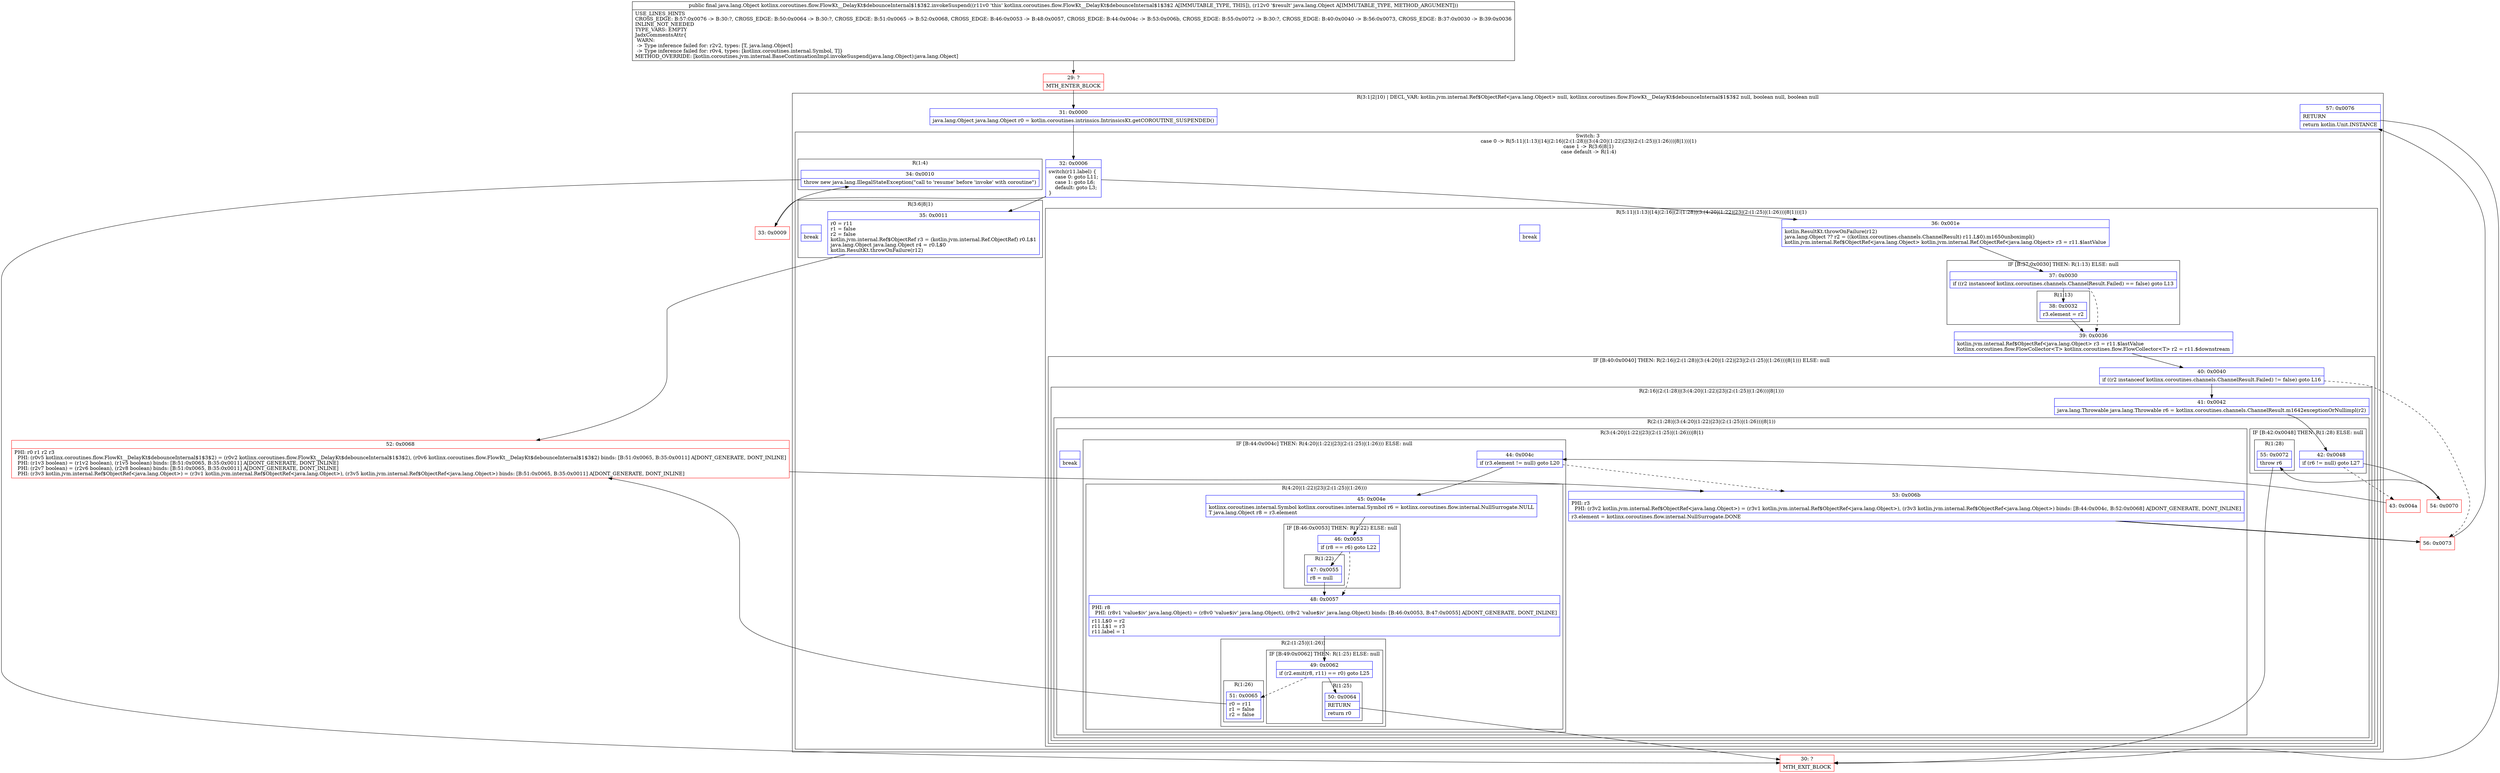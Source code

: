 digraph "CFG forkotlinx.coroutines.flow.FlowKt__DelayKt$debounceInternal$1$3$2.invokeSuspend(Ljava\/lang\/Object;)Ljava\/lang\/Object;" {
subgraph cluster_Region_170438764 {
label = "R(3:1|2|10) | DECL_VAR: kotlin.jvm.internal.Ref$ObjectRef\<java.lang.Object\> null, kotlinx.coroutines.flow.FlowKt__DelayKt$debounceInternal$1$3$2 null, boolean null, boolean null\l";
node [shape=record,color=blue];
Node_31 [shape=record,label="{31\:\ 0x0000|java.lang.Object java.lang.Object r0 = kotlin.coroutines.intrinsics.IntrinsicsKt.getCOROUTINE_SUSPENDED()\l}"];
subgraph cluster_SwitchRegion_1410479622 {
label = "Switch: 3
 case 0 -> R(5:11|(1:13)|14|(2:16|(2:(1:28)|(3:(4:20|(1:22)|23|(2:(1:25)|(1:26)))|8|1)))|1)
 case 1 -> R(3:6|8|1)
 case default -> R(1:4)";
node [shape=record,color=blue];
Node_32 [shape=record,label="{32\:\ 0x0006|switch(r11.label) \{\l    case 0: goto L11;\l    case 1: goto L6;\l    default: goto L3;\l\}\l}"];
subgraph cluster_Region_1333168904 {
label = "R(5:11|(1:13)|14|(2:16|(2:(1:28)|(3:(4:20|(1:22)|23|(2:(1:25)|(1:26)))|8|1)))|1)";
node [shape=record,color=blue];
Node_36 [shape=record,label="{36\:\ 0x001e|kotlin.ResultKt.throwOnFailure(r12)\ljava.lang.Object ?? r2 = ((kotlinx.coroutines.channels.ChannelResult) r11.L$0).m1650unboximpl()\lkotlin.jvm.internal.Ref$ObjectRef\<java.lang.Object\> kotlin.jvm.internal.Ref.ObjectRef\<java.lang.Object\> r3 = r11.$lastValue\l}"];
subgraph cluster_IfRegion_1239386 {
label = "IF [B:37:0x0030] THEN: R(1:13) ELSE: null";
node [shape=record,color=blue];
Node_37 [shape=record,label="{37\:\ 0x0030|if ((r2 instanceof kotlinx.coroutines.channels.ChannelResult.Failed) == false) goto L13\l}"];
subgraph cluster_Region_1011395631 {
label = "R(1:13)";
node [shape=record,color=blue];
Node_38 [shape=record,label="{38\:\ 0x0032|r3.element = r2\l}"];
}
}
Node_39 [shape=record,label="{39\:\ 0x0036|kotlin.jvm.internal.Ref$ObjectRef\<java.lang.Object\> r3 = r11.$lastValue\lkotlinx.coroutines.flow.FlowCollector\<T\> kotlinx.coroutines.flow.FlowCollector\<T\> r2 = r11.$downstream\l}"];
subgraph cluster_IfRegion_983684408 {
label = "IF [B:40:0x0040] THEN: R(2:16|(2:(1:28)|(3:(4:20|(1:22)|23|(2:(1:25)|(1:26)))|8|1))) ELSE: null";
node [shape=record,color=blue];
Node_40 [shape=record,label="{40\:\ 0x0040|if ((r2 instanceof kotlinx.coroutines.channels.ChannelResult.Failed) != false) goto L16\l}"];
subgraph cluster_Region_1106524079 {
label = "R(2:16|(2:(1:28)|(3:(4:20|(1:22)|23|(2:(1:25)|(1:26)))|8|1)))";
node [shape=record,color=blue];
Node_41 [shape=record,label="{41\:\ 0x0042|java.lang.Throwable java.lang.Throwable r6 = kotlinx.coroutines.channels.ChannelResult.m1642exceptionOrNullimpl(r2)\l}"];
subgraph cluster_Region_2040392458 {
label = "R(2:(1:28)|(3:(4:20|(1:22)|23|(2:(1:25)|(1:26)))|8|1))";
node [shape=record,color=blue];
subgraph cluster_IfRegion_467116318 {
label = "IF [B:42:0x0048] THEN: R(1:28) ELSE: null";
node [shape=record,color=blue];
Node_42 [shape=record,label="{42\:\ 0x0048|if (r6 != null) goto L27\l}"];
subgraph cluster_Region_2071897220 {
label = "R(1:28)";
node [shape=record,color=blue];
Node_55 [shape=record,label="{55\:\ 0x0072|throw r6\l}"];
}
}
subgraph cluster_Region_722178769 {
label = "R(3:(4:20|(1:22)|23|(2:(1:25)|(1:26)))|8|1)";
node [shape=record,color=blue];
subgraph cluster_IfRegion_1353785908 {
label = "IF [B:44:0x004c] THEN: R(4:20|(1:22)|23|(2:(1:25)|(1:26))) ELSE: null";
node [shape=record,color=blue];
Node_44 [shape=record,label="{44\:\ 0x004c|if (r3.element != null) goto L20\l}"];
subgraph cluster_Region_1446731506 {
label = "R(4:20|(1:22)|23|(2:(1:25)|(1:26)))";
node [shape=record,color=blue];
Node_45 [shape=record,label="{45\:\ 0x004e|kotlinx.coroutines.internal.Symbol kotlinx.coroutines.internal.Symbol r6 = kotlinx.coroutines.flow.internal.NullSurrogate.NULL\lT java.lang.Object r8 = r3.element\l}"];
subgraph cluster_IfRegion_2008988119 {
label = "IF [B:46:0x0053] THEN: R(1:22) ELSE: null";
node [shape=record,color=blue];
Node_46 [shape=record,label="{46\:\ 0x0053|if (r8 == r6) goto L22\l}"];
subgraph cluster_Region_99175207 {
label = "R(1:22)";
node [shape=record,color=blue];
Node_47 [shape=record,label="{47\:\ 0x0055|r8 = null\l}"];
}
}
Node_48 [shape=record,label="{48\:\ 0x0057|PHI: r8 \l  PHI: (r8v1 'value$iv' java.lang.Object) = (r8v0 'value$iv' java.lang.Object), (r8v2 'value$iv' java.lang.Object) binds: [B:46:0x0053, B:47:0x0055] A[DONT_GENERATE, DONT_INLINE]\l|r11.L$0 = r2\lr11.L$1 = r3\lr11.label = 1\l}"];
subgraph cluster_Region_357997602 {
label = "R(2:(1:25)|(1:26))";
node [shape=record,color=blue];
subgraph cluster_IfRegion_2096628692 {
label = "IF [B:49:0x0062] THEN: R(1:25) ELSE: null";
node [shape=record,color=blue];
Node_49 [shape=record,label="{49\:\ 0x0062|if (r2.emit(r8, r11) == r0) goto L25\l}"];
subgraph cluster_Region_430176671 {
label = "R(1:25)";
node [shape=record,color=blue];
Node_50 [shape=record,label="{50\:\ 0x0064|RETURN\l|return r0\l}"];
}
}
subgraph cluster_Region_596694485 {
label = "R(1:26)";
node [shape=record,color=blue];
Node_51 [shape=record,label="{51\:\ 0x0065|r0 = r11\lr1 = false\lr2 = false\l}"];
}
}
}
}
Node_53 [shape=record,label="{53\:\ 0x006b|PHI: r3 \l  PHI: (r3v2 kotlin.jvm.internal.Ref$ObjectRef\<java.lang.Object\>) = (r3v1 kotlin.jvm.internal.Ref$ObjectRef\<java.lang.Object\>), (r3v3 kotlin.jvm.internal.Ref$ObjectRef\<java.lang.Object\>) binds: [B:44:0x004c, B:52:0x0068] A[DONT_GENERATE, DONT_INLINE]\l|r3.element = kotlinx.coroutines.flow.internal.NullSurrogate.DONE\l}"];
Node_InsnContainer_50720825 [shape=record,label="{|break\l}"];
}
}
}
}
Node_InsnContainer_1953462162 [shape=record,label="{|break\l}"];
}
subgraph cluster_Region_803977678 {
label = "R(3:6|8|1)";
node [shape=record,color=blue];
Node_35 [shape=record,label="{35\:\ 0x0011|r0 = r11\lr1 = false\lr2 = false\lkotlin.jvm.internal.Ref$ObjectRef r3 = (kotlin.jvm.internal.Ref.ObjectRef) r0.L$1\ljava.lang.Object java.lang.Object r4 = r0.L$0\lkotlin.ResultKt.throwOnFailure(r12)\l}"];
Node_53 [shape=record,label="{53\:\ 0x006b|PHI: r3 \l  PHI: (r3v2 kotlin.jvm.internal.Ref$ObjectRef\<java.lang.Object\>) = (r3v1 kotlin.jvm.internal.Ref$ObjectRef\<java.lang.Object\>), (r3v3 kotlin.jvm.internal.Ref$ObjectRef\<java.lang.Object\>) binds: [B:44:0x004c, B:52:0x0068] A[DONT_GENERATE, DONT_INLINE]\l|r3.element = kotlinx.coroutines.flow.internal.NullSurrogate.DONE\l}"];
Node_InsnContainer_764824489 [shape=record,label="{|break\l}"];
}
subgraph cluster_Region_201352629 {
label = "R(1:4)";
node [shape=record,color=blue];
Node_34 [shape=record,label="{34\:\ 0x0010|throw new java.lang.IllegalStateException(\"call to 'resume' before 'invoke' with coroutine\")\l}"];
}
}
Node_57 [shape=record,label="{57\:\ 0x0076|RETURN\l|return kotlin.Unit.INSTANCE\l}"];
}
Node_29 [shape=record,color=red,label="{29\:\ ?|MTH_ENTER_BLOCK\l}"];
Node_33 [shape=record,color=red,label="{33\:\ 0x0009}"];
Node_30 [shape=record,color=red,label="{30\:\ ?|MTH_EXIT_BLOCK\l}"];
Node_52 [shape=record,color=red,label="{52\:\ 0x0068|PHI: r0 r1 r2 r3 \l  PHI: (r0v5 kotlinx.coroutines.flow.FlowKt__DelayKt$debounceInternal$1$3$2) = (r0v2 kotlinx.coroutines.flow.FlowKt__DelayKt$debounceInternal$1$3$2), (r0v6 kotlinx.coroutines.flow.FlowKt__DelayKt$debounceInternal$1$3$2) binds: [B:51:0x0065, B:35:0x0011] A[DONT_GENERATE, DONT_INLINE]\l  PHI: (r1v3 boolean) = (r1v2 boolean), (r1v5 boolean) binds: [B:51:0x0065, B:35:0x0011] A[DONT_GENERATE, DONT_INLINE]\l  PHI: (r2v7 boolean) = (r2v6 boolean), (r2v8 boolean) binds: [B:51:0x0065, B:35:0x0011] A[DONT_GENERATE, DONT_INLINE]\l  PHI: (r3v3 kotlin.jvm.internal.Ref$ObjectRef\<java.lang.Object\>) = (r3v1 kotlin.jvm.internal.Ref$ObjectRef\<java.lang.Object\>), (r3v5 kotlin.jvm.internal.Ref$ObjectRef\<java.lang.Object\>) binds: [B:51:0x0065, B:35:0x0011] A[DONT_GENERATE, DONT_INLINE]\l}"];
Node_56 [shape=record,color=red,label="{56\:\ 0x0073}"];
Node_43 [shape=record,color=red,label="{43\:\ 0x004a}"];
Node_54 [shape=record,color=red,label="{54\:\ 0x0070}"];
MethodNode[shape=record,label="{public final java.lang.Object kotlinx.coroutines.flow.FlowKt__DelayKt$debounceInternal$1$3$2.invokeSuspend((r11v0 'this' kotlinx.coroutines.flow.FlowKt__DelayKt$debounceInternal$1$3$2 A[IMMUTABLE_TYPE, THIS]), (r12v0 '$result' java.lang.Object A[IMMUTABLE_TYPE, METHOD_ARGUMENT]))  | USE_LINES_HINTS\lCROSS_EDGE: B:57:0x0076 \-\> B:30:?, CROSS_EDGE: B:50:0x0064 \-\> B:30:?, CROSS_EDGE: B:51:0x0065 \-\> B:52:0x0068, CROSS_EDGE: B:46:0x0053 \-\> B:48:0x0057, CROSS_EDGE: B:44:0x004c \-\> B:53:0x006b, CROSS_EDGE: B:55:0x0072 \-\> B:30:?, CROSS_EDGE: B:40:0x0040 \-\> B:56:0x0073, CROSS_EDGE: B:37:0x0030 \-\> B:39:0x0036\lINLINE_NOT_NEEDED\lTYPE_VARS: EMPTY\lJadxCommentsAttr\{\l WARN: \l \-\> Type inference failed for: r2v2, types: [T, java.lang.Object]\l \-\> Type inference failed for: r0v4, types: [kotlinx.coroutines.internal.Symbol, T]\}\lMETHOD_OVERRIDE: [kotlin.coroutines.jvm.internal.BaseContinuationImpl.invokeSuspend(java.lang.Object):java.lang.Object]\l}"];
MethodNode -> Node_29;Node_31 -> Node_32;
Node_32 -> Node_33;
Node_32 -> Node_35;
Node_32 -> Node_36;
Node_36 -> Node_37;
Node_37 -> Node_38;
Node_37 -> Node_39[style=dashed];
Node_38 -> Node_39;
Node_39 -> Node_40;
Node_40 -> Node_41;
Node_40 -> Node_56[style=dashed];
Node_41 -> Node_42;
Node_42 -> Node_43[style=dashed];
Node_42 -> Node_54;
Node_55 -> Node_30;
Node_44 -> Node_45;
Node_44 -> Node_53[style=dashed];
Node_45 -> Node_46;
Node_46 -> Node_47;
Node_46 -> Node_48[style=dashed];
Node_47 -> Node_48;
Node_48 -> Node_49;
Node_49 -> Node_50;
Node_49 -> Node_51[style=dashed];
Node_50 -> Node_30;
Node_51 -> Node_52;
Node_53 -> Node_56;
Node_35 -> Node_52;
Node_53 -> Node_56;
Node_34 -> Node_30;
Node_57 -> Node_30;
Node_29 -> Node_31;
Node_33 -> Node_34;
Node_52 -> Node_53;
Node_56 -> Node_57;
Node_43 -> Node_44;
Node_54 -> Node_55;
}

